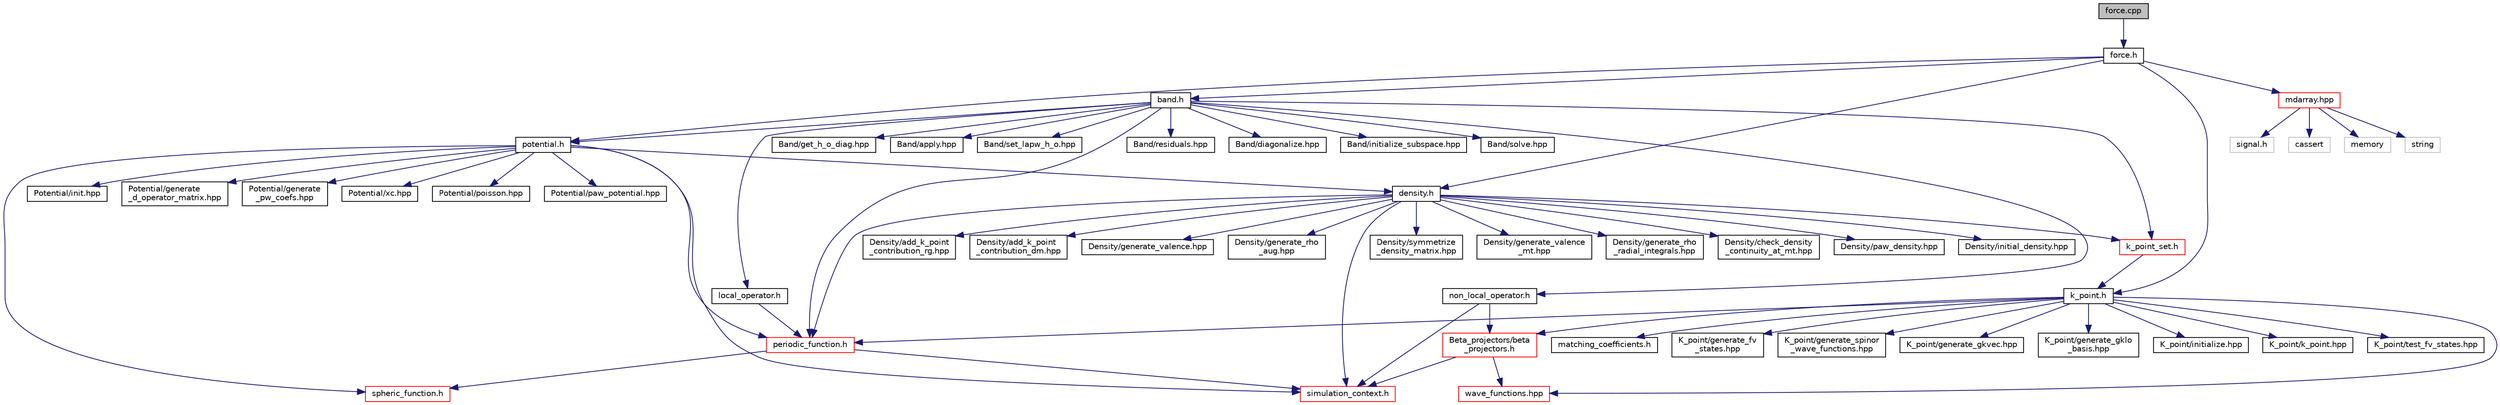 digraph "force.cpp"
{
 // INTERACTIVE_SVG=YES
  edge [fontname="Helvetica",fontsize="10",labelfontname="Helvetica",labelfontsize="10"];
  node [fontname="Helvetica",fontsize="10",shape=record];
  Node1 [label="force.cpp",height=0.2,width=0.4,color="black", fillcolor="grey75", style="filled", fontcolor="black"];
  Node1 -> Node2 [color="midnightblue",fontsize="10",style="solid"];
  Node2 [label="force.h",height=0.2,width=0.4,color="black", fillcolor="white", style="filled",URL="$force_8h.html",tooltip="Contains definition of sirius::Force class. "];
  Node2 -> Node3 [color="midnightblue",fontsize="10",style="solid"];
  Node3 [label="k_point.h",height=0.2,width=0.4,color="black", fillcolor="white", style="filled",URL="$k__point_8h.html",tooltip="Contains definition and partial implementation of sirius::K_point class. "];
  Node3 -> Node4 [color="midnightblue",fontsize="10",style="solid"];
  Node4 [label="periodic_function.h",height=0.2,width=0.4,color="red", fillcolor="white", style="filled",URL="$periodic__function_8h.html",tooltip="Contains declaration and partial implementation of sirius::Periodic_function class. "];
  Node4 -> Node5 [color="midnightblue",fontsize="10",style="solid"];
  Node5 [label="simulation_context.h",height=0.2,width=0.4,color="red", fillcolor="white", style="filled",URL="$simulation__context_8h.html",tooltip="Contains definition and implementation of Simulation_parameters and Simulation_context classes..."];
  Node4 -> Node6 [color="midnightblue",fontsize="10",style="solid"];
  Node6 [label="spheric_function.h",height=0.2,width=0.4,color="red", fillcolor="white", style="filled",URL="$spheric__function_8h.html",tooltip="Contains declaration and implementation of sirius::Spheric_function and sirius::Spheric_function_grad..."];
  Node3 -> Node7 [color="midnightblue",fontsize="10",style="solid"];
  Node7 [label="matching_coefficients.h",height=0.2,width=0.4,color="black", fillcolor="white", style="filled",URL="$matching__coefficients_8h.html",tooltip="Contains definition and partial implementation of sirius::Matching_coefficients class. "];
  Node3 -> Node8 [color="midnightblue",fontsize="10",style="solid"];
  Node8 [label="Beta_projectors/beta\l_projectors.h",height=0.2,width=0.4,color="red", fillcolor="white", style="filled",URL="$beta__projectors_8h.html",tooltip="Contains declaration and implementation of sirius::Beta_projectors class. "];
  Node8 -> Node9 [color="midnightblue",fontsize="10",style="solid"];
  Node9 [label="wave_functions.hpp",height=0.2,width=0.4,color="red", fillcolor="white", style="filled",URL="$wave__functions_8hpp.html",tooltip="Contains declaration and implementation of wave_functions class. "];
  Node8 -> Node5 [color="midnightblue",fontsize="10",style="solid"];
  Node3 -> Node9 [color="midnightblue",fontsize="10",style="solid"];
  Node3 -> Node10 [color="midnightblue",fontsize="10",style="solid"];
  Node10 [label="K_point/generate_fv\l_states.hpp",height=0.2,width=0.4,color="black", fillcolor="white", style="filled",URL="$generate__fv__states_8hpp.html",tooltip="Contains implementation of sirius::K_point::generate_fv_states method. "];
  Node3 -> Node11 [color="midnightblue",fontsize="10",style="solid"];
  Node11 [label="K_point/generate_spinor\l_wave_functions.hpp",height=0.2,width=0.4,color="black", fillcolor="white", style="filled",URL="$generate__spinor__wave__functions_8hpp_source.html"];
  Node3 -> Node12 [color="midnightblue",fontsize="10",style="solid"];
  Node12 [label="K_point/generate_gkvec.hpp",height=0.2,width=0.4,color="black", fillcolor="white", style="filled",URL="$generate__gkvec_8hpp_source.html"];
  Node3 -> Node13 [color="midnightblue",fontsize="10",style="solid"];
  Node13 [label="K_point/generate_gklo\l_basis.hpp",height=0.2,width=0.4,color="black", fillcolor="white", style="filled",URL="$generate__gklo__basis_8hpp_source.html"];
  Node3 -> Node14 [color="midnightblue",fontsize="10",style="solid"];
  Node14 [label="K_point/initialize.hpp",height=0.2,width=0.4,color="black", fillcolor="white", style="filled",URL="$initialize_8hpp_source.html"];
  Node3 -> Node15 [color="midnightblue",fontsize="10",style="solid"];
  Node15 [label="K_point/k_point.hpp",height=0.2,width=0.4,color="black", fillcolor="white", style="filled",URL="$k__point_8hpp_source.html"];
  Node3 -> Node16 [color="midnightblue",fontsize="10",style="solid"];
  Node16 [label="K_point/test_fv_states.hpp",height=0.2,width=0.4,color="black", fillcolor="white", style="filled",URL="$test__fv__states_8hpp_source.html"];
  Node2 -> Node17 [color="midnightblue",fontsize="10",style="solid"];
  Node17 [label="band.h",height=0.2,width=0.4,color="black", fillcolor="white", style="filled",URL="$band_8h.html",tooltip="Contains declaration and partial implementation of sirius::Band class. "];
  Node17 -> Node4 [color="midnightblue",fontsize="10",style="solid"];
  Node17 -> Node18 [color="midnightblue",fontsize="10",style="solid"];
  Node18 [label="k_point_set.h",height=0.2,width=0.4,color="red", fillcolor="white", style="filled",URL="$k__point__set_8h.html",tooltip="Contains declaration and partial implementation of sirius::K_point_set class. "];
  Node18 -> Node3 [color="midnightblue",fontsize="10",style="solid"];
  Node17 -> Node19 [color="midnightblue",fontsize="10",style="solid"];
  Node19 [label="potential.h",height=0.2,width=0.4,color="black", fillcolor="white", style="filled",URL="$potential_8h.html",tooltip="Contains declaration and partial implementation of sirius::Potential class. "];
  Node19 -> Node4 [color="midnightblue",fontsize="10",style="solid"];
  Node19 -> Node6 [color="midnightblue",fontsize="10",style="solid"];
  Node19 -> Node5 [color="midnightblue",fontsize="10",style="solid"];
  Node19 -> Node20 [color="midnightblue",fontsize="10",style="solid"];
  Node20 [label="density.h",height=0.2,width=0.4,color="black", fillcolor="white", style="filled",URL="$density_8h.html",tooltip="Contains definition and partial implementation of sirius::Density class. "];
  Node20 -> Node4 [color="midnightblue",fontsize="10",style="solid"];
  Node20 -> Node18 [color="midnightblue",fontsize="10",style="solid"];
  Node20 -> Node5 [color="midnightblue",fontsize="10",style="solid"];
  Node20 -> Node21 [color="midnightblue",fontsize="10",style="solid"];
  Node21 [label="Density/initial_density.hpp",height=0.2,width=0.4,color="black", fillcolor="white", style="filled",URL="$initial__density_8hpp_source.html"];
  Node20 -> Node22 [color="midnightblue",fontsize="10",style="solid"];
  Node22 [label="Density/add_k_point\l_contribution_rg.hpp",height=0.2,width=0.4,color="black", fillcolor="white", style="filled",URL="$add__k__point__contribution__rg_8hpp_source.html"];
  Node20 -> Node23 [color="midnightblue",fontsize="10",style="solid"];
  Node23 [label="Density/add_k_point\l_contribution_dm.hpp",height=0.2,width=0.4,color="black", fillcolor="white", style="filled",URL="$add__k__point__contribution__dm_8hpp_source.html"];
  Node20 -> Node24 [color="midnightblue",fontsize="10",style="solid"];
  Node24 [label="Density/generate_valence.hpp",height=0.2,width=0.4,color="black", fillcolor="white", style="filled",URL="$generate__valence_8hpp_source.html"];
  Node20 -> Node25 [color="midnightblue",fontsize="10",style="solid"];
  Node25 [label="Density/generate_rho\l_aug.hpp",height=0.2,width=0.4,color="black", fillcolor="white", style="filled",URL="$generate__rho__aug_8hpp_source.html"];
  Node20 -> Node26 [color="midnightblue",fontsize="10",style="solid"];
  Node26 [label="Density/symmetrize\l_density_matrix.hpp",height=0.2,width=0.4,color="black", fillcolor="white", style="filled",URL="$symmetrize__density__matrix_8hpp_source.html"];
  Node20 -> Node27 [color="midnightblue",fontsize="10",style="solid"];
  Node27 [label="Density/generate_valence\l_mt.hpp",height=0.2,width=0.4,color="black", fillcolor="white", style="filled",URL="$generate__valence__mt_8hpp_source.html"];
  Node20 -> Node28 [color="midnightblue",fontsize="10",style="solid"];
  Node28 [label="Density/generate_rho\l_radial_integrals.hpp",height=0.2,width=0.4,color="black", fillcolor="white", style="filled",URL="$generate__rho__radial__integrals_8hpp_source.html"];
  Node20 -> Node29 [color="midnightblue",fontsize="10",style="solid"];
  Node29 [label="Density/check_density\l_continuity_at_mt.hpp",height=0.2,width=0.4,color="black", fillcolor="white", style="filled",URL="$check__density__continuity__at__mt_8hpp_source.html"];
  Node20 -> Node30 [color="midnightblue",fontsize="10",style="solid"];
  Node30 [label="Density/paw_density.hpp",height=0.2,width=0.4,color="black", fillcolor="white", style="filled",URL="$paw__density_8hpp_source.html"];
  Node19 -> Node31 [color="midnightblue",fontsize="10",style="solid"];
  Node31 [label="Potential/init.hpp",height=0.2,width=0.4,color="black", fillcolor="white", style="filled",URL="$_potential_2init_8hpp_source.html"];
  Node19 -> Node32 [color="midnightblue",fontsize="10",style="solid"];
  Node32 [label="Potential/generate\l_d_operator_matrix.hpp",height=0.2,width=0.4,color="black", fillcolor="white", style="filled",URL="$generate__d__operator__matrix_8hpp.html",tooltip="Contains implementation of sirius::Potential::generate_D_operator_matrix method. "];
  Node19 -> Node33 [color="midnightblue",fontsize="10",style="solid"];
  Node33 [label="Potential/generate\l_pw_coefs.hpp",height=0.2,width=0.4,color="black", fillcolor="white", style="filled",URL="$generate__pw__coefs_8hpp_source.html"];
  Node19 -> Node34 [color="midnightblue",fontsize="10",style="solid"];
  Node34 [label="Potential/xc.hpp",height=0.2,width=0.4,color="black", fillcolor="white", style="filled",URL="$xc_8hpp_source.html"];
  Node19 -> Node35 [color="midnightblue",fontsize="10",style="solid"];
  Node35 [label="Potential/poisson.hpp",height=0.2,width=0.4,color="black", fillcolor="white", style="filled",URL="$poisson_8hpp_source.html"];
  Node19 -> Node36 [color="midnightblue",fontsize="10",style="solid"];
  Node36 [label="Potential/paw_potential.hpp",height=0.2,width=0.4,color="black", fillcolor="white", style="filled",URL="$paw__potential_8hpp_source.html"];
  Node17 -> Node37 [color="midnightblue",fontsize="10",style="solid"];
  Node37 [label="local_operator.h",height=0.2,width=0.4,color="black", fillcolor="white", style="filled",URL="$local__operator_8h.html",tooltip="Contains declaration and implementation of sirius::Local_operator class. "];
  Node37 -> Node4 [color="midnightblue",fontsize="10",style="solid"];
  Node17 -> Node38 [color="midnightblue",fontsize="10",style="solid"];
  Node38 [label="non_local_operator.h",height=0.2,width=0.4,color="black", fillcolor="white", style="filled",URL="$non__local__operator_8h.html",tooltip="Contains declaration and implementation of sirius::Non_local_operator class. "];
  Node38 -> Node8 [color="midnightblue",fontsize="10",style="solid"];
  Node38 -> Node5 [color="midnightblue",fontsize="10",style="solid"];
  Node17 -> Node39 [color="midnightblue",fontsize="10",style="solid"];
  Node39 [label="Band/get_h_o_diag.hpp",height=0.2,width=0.4,color="black", fillcolor="white", style="filled",URL="$get__h__o__diag_8hpp_source.html"];
  Node17 -> Node40 [color="midnightblue",fontsize="10",style="solid"];
  Node40 [label="Band/apply.hpp",height=0.2,width=0.4,color="black", fillcolor="white", style="filled",URL="$apply_8hpp_source.html"];
  Node17 -> Node41 [color="midnightblue",fontsize="10",style="solid"];
  Node41 [label="Band/set_lapw_h_o.hpp",height=0.2,width=0.4,color="black", fillcolor="white", style="filled",URL="$set__lapw__h__o_8hpp.html",tooltip="Contains functions of LAPW Hamiltonian and overlap setup. "];
  Node17 -> Node42 [color="midnightblue",fontsize="10",style="solid"];
  Node42 [label="Band/residuals.hpp",height=0.2,width=0.4,color="black", fillcolor="white", style="filled",URL="$residuals_8hpp_source.html"];
  Node17 -> Node43 [color="midnightblue",fontsize="10",style="solid"];
  Node43 [label="Band/diagonalize.hpp",height=0.2,width=0.4,color="black", fillcolor="white", style="filled",URL="$diagonalize_8hpp_source.html"];
  Node17 -> Node44 [color="midnightblue",fontsize="10",style="solid"];
  Node44 [label="Band/initialize_subspace.hpp",height=0.2,width=0.4,color="black", fillcolor="white", style="filled",URL="$initialize__subspace_8hpp_source.html"];
  Node17 -> Node45 [color="midnightblue",fontsize="10",style="solid"];
  Node45 [label="Band/solve.hpp",height=0.2,width=0.4,color="black", fillcolor="white", style="filled",URL="$solve_8hpp.html",tooltip="Contains interfaces to the sirius::Band solvers. "];
  Node2 -> Node19 [color="midnightblue",fontsize="10",style="solid"];
  Node2 -> Node20 [color="midnightblue",fontsize="10",style="solid"];
  Node2 -> Node46 [color="midnightblue",fontsize="10",style="solid"];
  Node46 [label="mdarray.hpp",height=0.2,width=0.4,color="red", fillcolor="white", style="filled",URL="$mdarray_8hpp.html",tooltip="Contains implementation of multidimensional array class. "];
  Node46 -> Node47 [color="midnightblue",fontsize="10",style="solid"];
  Node47 [label="signal.h",height=0.2,width=0.4,color="grey75", fillcolor="white", style="filled"];
  Node46 -> Node48 [color="midnightblue",fontsize="10",style="solid"];
  Node48 [label="cassert",height=0.2,width=0.4,color="grey75", fillcolor="white", style="filled"];
  Node46 -> Node49 [color="midnightblue",fontsize="10",style="solid"];
  Node49 [label="memory",height=0.2,width=0.4,color="grey75", fillcolor="white", style="filled"];
  Node46 -> Node50 [color="midnightblue",fontsize="10",style="solid"];
  Node50 [label="string",height=0.2,width=0.4,color="grey75", fillcolor="white", style="filled"];
}
